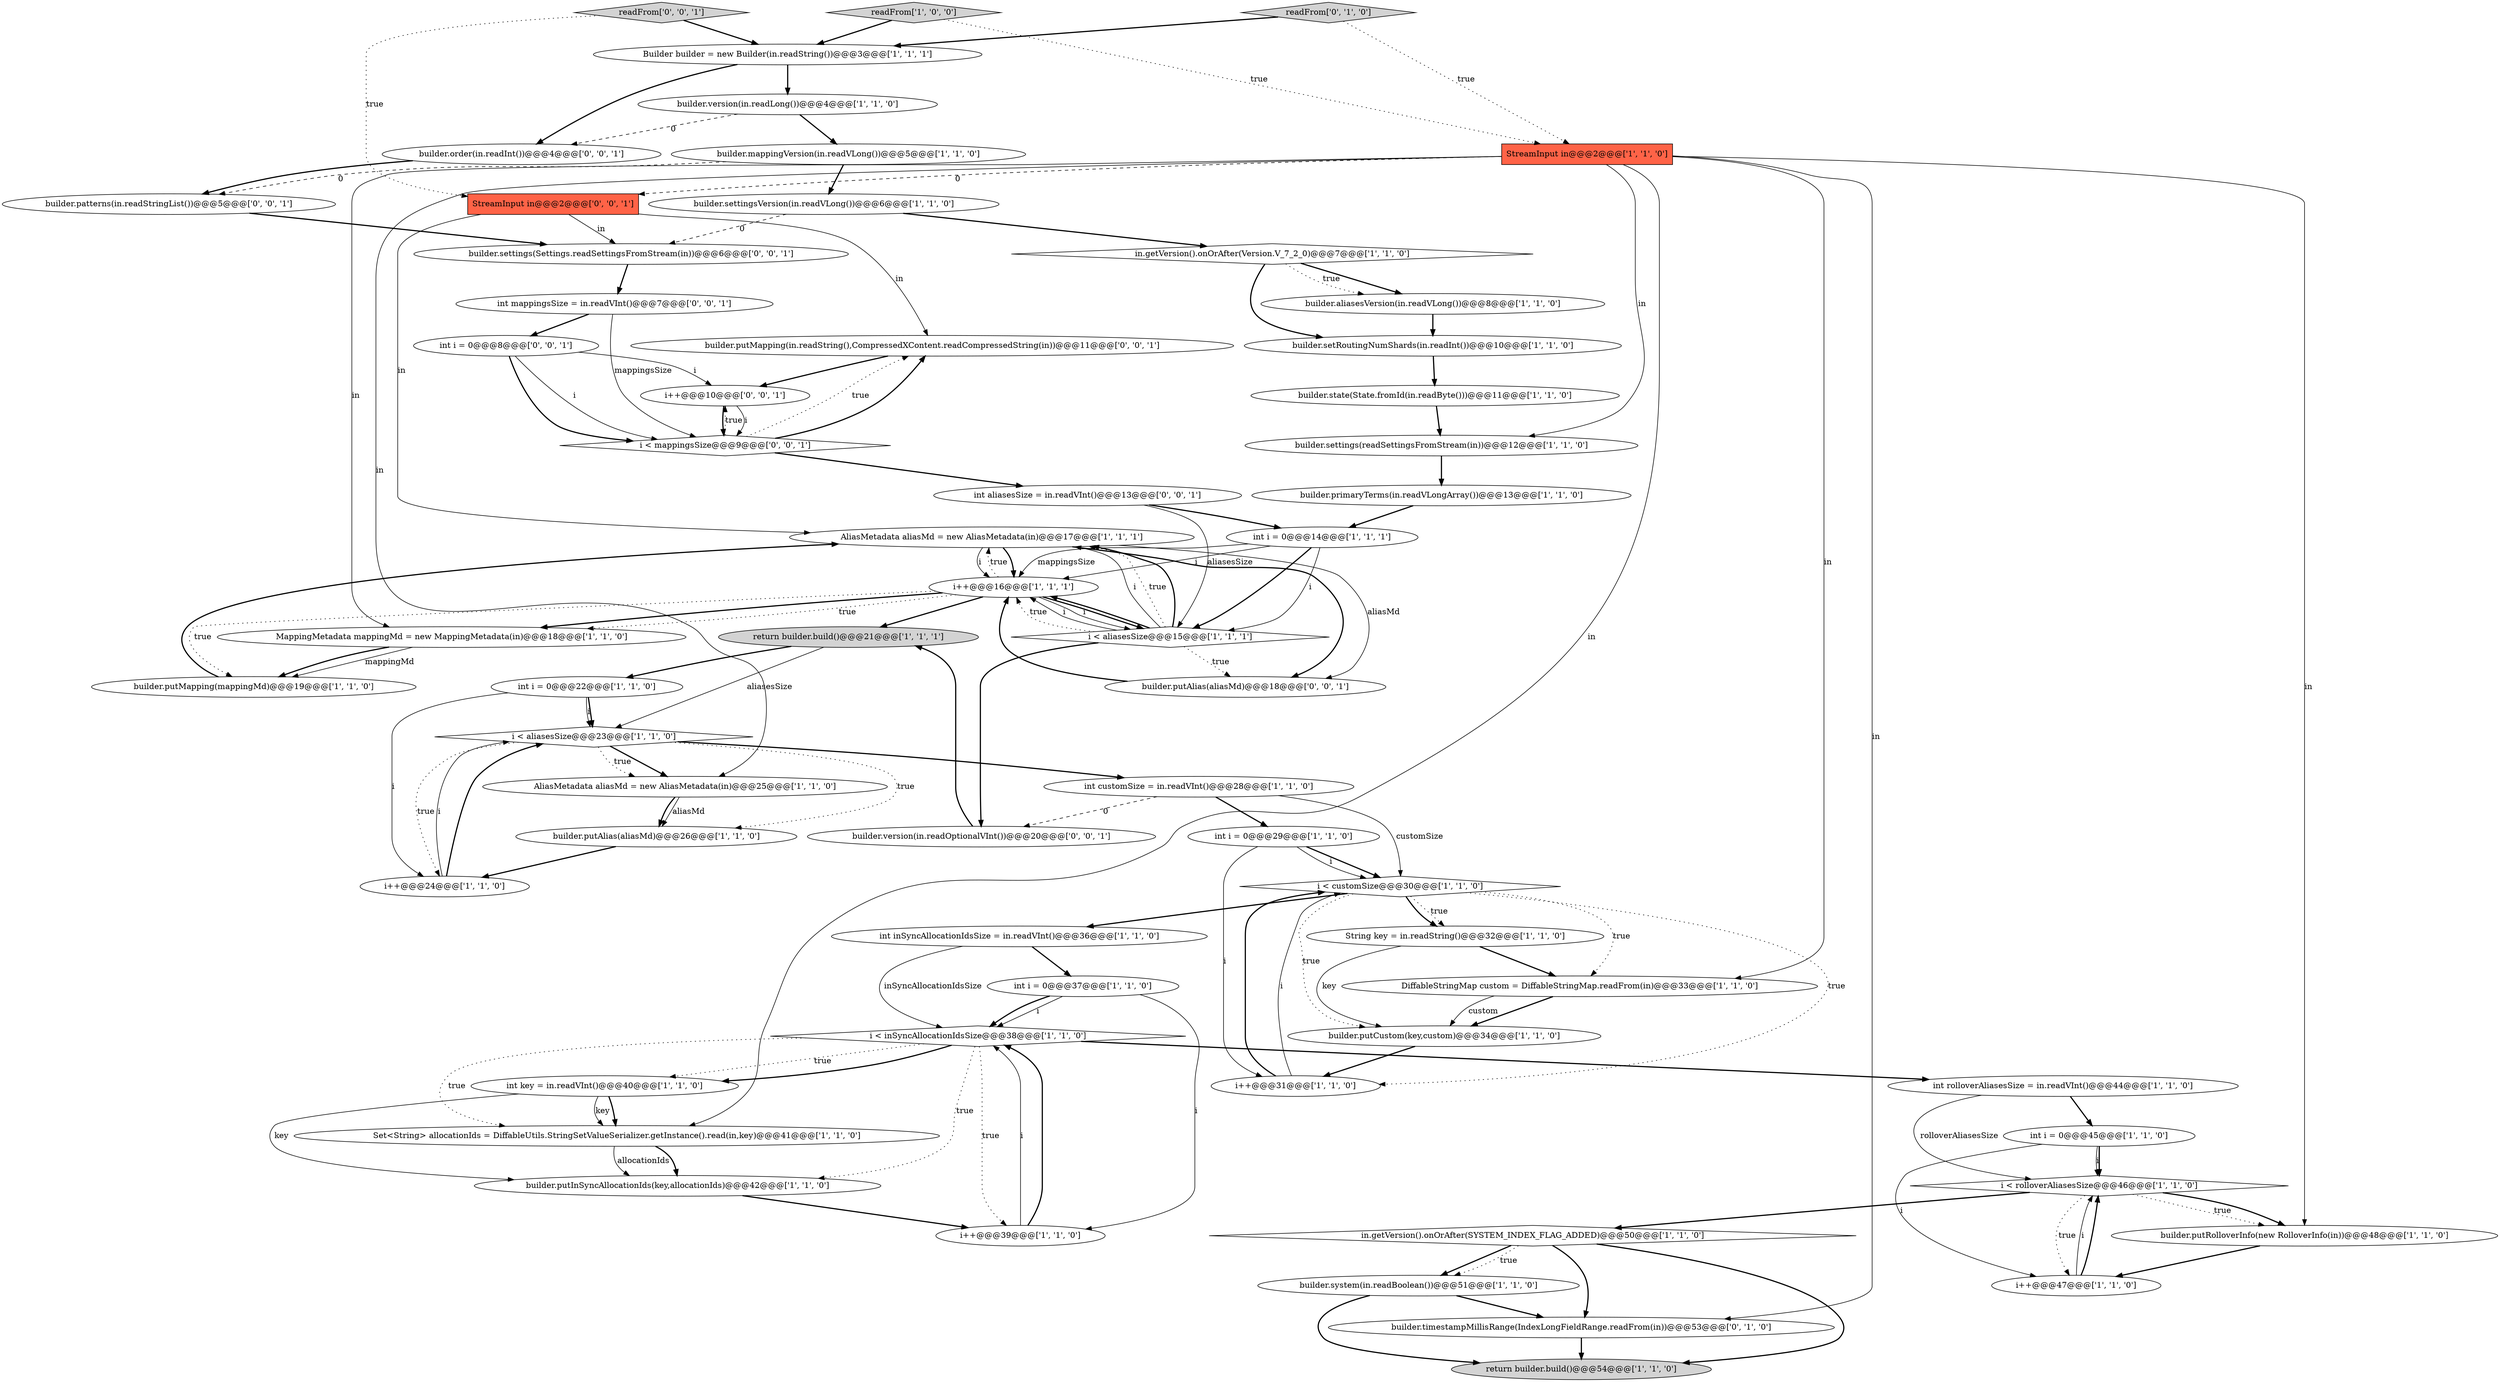 digraph {
50 [style = filled, label = "StreamInput in@@@2@@@['0', '0', '1']", fillcolor = tomato, shape = box image = "AAA0AAABBB3BBB"];
27 [style = filled, label = "return builder.build()@@@54@@@['1', '1', '0']", fillcolor = lightgray, shape = ellipse image = "AAA0AAABBB1BBB"];
60 [style = filled, label = "int i = 0@@@8@@@['0', '0', '1']", fillcolor = white, shape = ellipse image = "AAA0AAABBB3BBB"];
12 [style = filled, label = "Builder builder = new Builder(in.readString())@@@3@@@['1', '1', '1']", fillcolor = white, shape = ellipse image = "AAA0AAABBB1BBB"];
22 [style = filled, label = "builder.settings(readSettingsFromStream(in))@@@12@@@['1', '1', '0']", fillcolor = white, shape = ellipse image = "AAA0AAABBB1BBB"];
43 [style = filled, label = "String key = in.readString()@@@32@@@['1', '1', '0']", fillcolor = white, shape = ellipse image = "AAA0AAABBB1BBB"];
29 [style = filled, label = "int i = 0@@@37@@@['1', '1', '0']", fillcolor = white, shape = ellipse image = "AAA0AAABBB1BBB"];
11 [style = filled, label = "return builder.build()@@@21@@@['1', '1', '1']", fillcolor = lightgray, shape = ellipse image = "AAA0AAABBB1BBB"];
44 [style = filled, label = "AliasMetadata aliasMd = new AliasMetadata(in)@@@17@@@['1', '1', '1']", fillcolor = white, shape = ellipse image = "AAA0AAABBB1BBB"];
52 [style = filled, label = "builder.putMapping(in.readString(),CompressedXContent.readCompressedString(in))@@@11@@@['0', '0', '1']", fillcolor = white, shape = ellipse image = "AAA0AAABBB3BBB"];
41 [style = filled, label = "builder.putCustom(key,custom)@@@34@@@['1', '1', '0']", fillcolor = white, shape = ellipse image = "AAA0AAABBB1BBB"];
25 [style = filled, label = "builder.putRolloverInfo(new RolloverInfo(in))@@@48@@@['1', '1', '0']", fillcolor = white, shape = ellipse image = "AAA0AAABBB1BBB"];
17 [style = filled, label = "builder.primaryTerms(in.readVLongArray())@@@13@@@['1', '1', '0']", fillcolor = white, shape = ellipse image = "AAA0AAABBB1BBB"];
28 [style = filled, label = "builder.aliasesVersion(in.readVLong())@@@8@@@['1', '1', '0']", fillcolor = white, shape = ellipse image = "AAA0AAABBB1BBB"];
34 [style = filled, label = "builder.state(State.fromId(in.readByte()))@@@11@@@['1', '1', '0']", fillcolor = white, shape = ellipse image = "AAA0AAABBB1BBB"];
33 [style = filled, label = "builder.setRoutingNumShards(in.readInt())@@@10@@@['1', '1', '0']", fillcolor = white, shape = ellipse image = "AAA0AAABBB1BBB"];
3 [style = filled, label = "int customSize = in.readVInt()@@@28@@@['1', '1', '0']", fillcolor = white, shape = ellipse image = "AAA0AAABBB1BBB"];
38 [style = filled, label = "i++@@@31@@@['1', '1', '0']", fillcolor = white, shape = ellipse image = "AAA0AAABBB1BBB"];
32 [style = filled, label = "int i = 0@@@45@@@['1', '1', '0']", fillcolor = white, shape = ellipse image = "AAA0AAABBB1BBB"];
47 [style = filled, label = "builder.timestampMillisRange(IndexLongFieldRange.readFrom(in))@@@53@@@['0', '1', '0']", fillcolor = white, shape = ellipse image = "AAA1AAABBB2BBB"];
54 [style = filled, label = "builder.patterns(in.readStringList())@@@5@@@['0', '0', '1']", fillcolor = white, shape = ellipse image = "AAA0AAABBB3BBB"];
10 [style = filled, label = "readFrom['1', '0', '0']", fillcolor = lightgray, shape = diamond image = "AAA0AAABBB1BBB"];
48 [style = filled, label = "int mappingsSize = in.readVInt()@@@7@@@['0', '0', '1']", fillcolor = white, shape = ellipse image = "AAA0AAABBB3BBB"];
16 [style = filled, label = "int inSyncAllocationIdsSize = in.readVInt()@@@36@@@['1', '1', '0']", fillcolor = white, shape = ellipse image = "AAA0AAABBB1BBB"];
18 [style = filled, label = "int i = 0@@@22@@@['1', '1', '0']", fillcolor = white, shape = ellipse image = "AAA0AAABBB1BBB"];
35 [style = filled, label = "i < aliasesSize@@@23@@@['1', '1', '0']", fillcolor = white, shape = diamond image = "AAA0AAABBB1BBB"];
31 [style = filled, label = "i < aliasesSize@@@15@@@['1', '1', '1']", fillcolor = white, shape = diamond image = "AAA0AAABBB1BBB"];
9 [style = filled, label = "i < customSize@@@30@@@['1', '1', '0']", fillcolor = white, shape = diamond image = "AAA0AAABBB1BBB"];
8 [style = filled, label = "i++@@@16@@@['1', '1', '1']", fillcolor = white, shape = ellipse image = "AAA0AAABBB1BBB"];
19 [style = filled, label = "builder.system(in.readBoolean())@@@51@@@['1', '1', '0']", fillcolor = white, shape = ellipse image = "AAA0AAABBB1BBB"];
39 [style = filled, label = "in.getVersion().onOrAfter(Version.V_7_2_0)@@@7@@@['1', '1', '0']", fillcolor = white, shape = diamond image = "AAA0AAABBB1BBB"];
1 [style = filled, label = "i < rolloverAliasesSize@@@46@@@['1', '1', '0']", fillcolor = white, shape = diamond image = "AAA0AAABBB1BBB"];
24 [style = filled, label = "MappingMetadata mappingMd = new MappingMetadata(in)@@@18@@@['1', '1', '0']", fillcolor = white, shape = ellipse image = "AAA0AAABBB1BBB"];
20 [style = filled, label = "builder.mappingVersion(in.readVLong())@@@5@@@['1', '1', '0']", fillcolor = white, shape = ellipse image = "AAA0AAABBB1BBB"];
57 [style = filled, label = "i++@@@10@@@['0', '0', '1']", fillcolor = white, shape = ellipse image = "AAA0AAABBB3BBB"];
0 [style = filled, label = "AliasMetadata aliasMd = new AliasMetadata(in)@@@25@@@['1', '1', '0']", fillcolor = white, shape = ellipse image = "AAA0AAABBB1BBB"];
26 [style = filled, label = "i < inSyncAllocationIdsSize@@@38@@@['1', '1', '0']", fillcolor = white, shape = diamond image = "AAA0AAABBB1BBB"];
4 [style = filled, label = "StreamInput in@@@2@@@['1', '1', '0']", fillcolor = tomato, shape = box image = "AAA0AAABBB1BBB"];
14 [style = filled, label = "in.getVersion().onOrAfter(SYSTEM_INDEX_FLAG_ADDED)@@@50@@@['1', '1', '0']", fillcolor = white, shape = diamond image = "AAA0AAABBB1BBB"];
5 [style = filled, label = "builder.putAlias(aliasMd)@@@26@@@['1', '1', '0']", fillcolor = white, shape = ellipse image = "AAA0AAABBB1BBB"];
23 [style = filled, label = "builder.settingsVersion(in.readVLong())@@@6@@@['1', '1', '0']", fillcolor = white, shape = ellipse image = "AAA0AAABBB1BBB"];
49 [style = filled, label = "builder.putAlias(aliasMd)@@@18@@@['0', '0', '1']", fillcolor = white, shape = ellipse image = "AAA0AAABBB3BBB"];
53 [style = filled, label = "builder.order(in.readInt())@@@4@@@['0', '0', '1']", fillcolor = white, shape = ellipse image = "AAA0AAABBB3BBB"];
56 [style = filled, label = "int aliasesSize = in.readVInt()@@@13@@@['0', '0', '1']", fillcolor = white, shape = ellipse image = "AAA0AAABBB3BBB"];
36 [style = filled, label = "i++@@@47@@@['1', '1', '0']", fillcolor = white, shape = ellipse image = "AAA0AAABBB1BBB"];
13 [style = filled, label = "int key = in.readVInt()@@@40@@@['1', '1', '0']", fillcolor = white, shape = ellipse image = "AAA0AAABBB1BBB"];
46 [style = filled, label = "readFrom['0', '1', '0']", fillcolor = lightgray, shape = diamond image = "AAA0AAABBB2BBB"];
51 [style = filled, label = "readFrom['0', '0', '1']", fillcolor = lightgray, shape = diamond image = "AAA0AAABBB3BBB"];
59 [style = filled, label = "builder.version(in.readOptionalVInt())@@@20@@@['0', '0', '1']", fillcolor = white, shape = ellipse image = "AAA0AAABBB3BBB"];
55 [style = filled, label = "builder.settings(Settings.readSettingsFromStream(in))@@@6@@@['0', '0', '1']", fillcolor = white, shape = ellipse image = "AAA0AAABBB3BBB"];
40 [style = filled, label = "int i = 0@@@14@@@['1', '1', '1']", fillcolor = white, shape = ellipse image = "AAA0AAABBB1BBB"];
45 [style = filled, label = "DiffableStringMap custom = DiffableStringMap.readFrom(in)@@@33@@@['1', '1', '0']", fillcolor = white, shape = ellipse image = "AAA0AAABBB1BBB"];
21 [style = filled, label = "int rolloverAliasesSize = in.readVInt()@@@44@@@['1', '1', '0']", fillcolor = white, shape = ellipse image = "AAA0AAABBB1BBB"];
37 [style = filled, label = "int i = 0@@@29@@@['1', '1', '0']", fillcolor = white, shape = ellipse image = "AAA0AAABBB1BBB"];
7 [style = filled, label = "builder.putInSyncAllocationIds(key,allocationIds)@@@42@@@['1', '1', '0']", fillcolor = white, shape = ellipse image = "AAA0AAABBB1BBB"];
15 [style = filled, label = "builder.putMapping(mappingMd)@@@19@@@['1', '1', '0']", fillcolor = white, shape = ellipse image = "AAA0AAABBB1BBB"];
30 [style = filled, label = "builder.version(in.readLong())@@@4@@@['1', '1', '0']", fillcolor = white, shape = ellipse image = "AAA0AAABBB1BBB"];
2 [style = filled, label = "i++@@@39@@@['1', '1', '0']", fillcolor = white, shape = ellipse image = "AAA0AAABBB1BBB"];
58 [style = filled, label = "i < mappingsSize@@@9@@@['0', '0', '1']", fillcolor = white, shape = diamond image = "AAA0AAABBB3BBB"];
42 [style = filled, label = "i++@@@24@@@['1', '1', '0']", fillcolor = white, shape = ellipse image = "AAA0AAABBB1BBB"];
6 [style = filled, label = "Set<String> allocationIds = DiffableUtils.StringSetValueSerializer.getInstance().read(in,key)@@@41@@@['1', '1', '0']", fillcolor = white, shape = ellipse image = "AAA0AAABBB1BBB"];
51->50 [style = dotted, label="true"];
20->23 [style = bold, label=""];
43->45 [style = bold, label=""];
21->32 [style = bold, label=""];
8->24 [style = dotted, label="true"];
16->26 [style = solid, label="inSyncAllocationIdsSize"];
52->57 [style = bold, label=""];
43->41 [style = solid, label="key"];
40->31 [style = solid, label="i"];
13->6 [style = bold, label=""];
33->34 [style = bold, label=""];
26->7 [style = dotted, label="true"];
45->41 [style = bold, label=""];
44->49 [style = solid, label="aliasMd"];
58->52 [style = dotted, label="true"];
14->19 [style = bold, label=""];
8->31 [style = bold, label=""];
50->44 [style = solid, label="in"];
31->49 [style = dotted, label="true"];
12->30 [style = bold, label=""];
19->27 [style = bold, label=""];
42->35 [style = solid, label="i"];
35->0 [style = bold, label=""];
8->15 [style = dotted, label="true"];
6->7 [style = solid, label="allocationIds"];
51->12 [style = bold, label=""];
41->38 [style = bold, label=""];
44->49 [style = bold, label=""];
3->37 [style = bold, label=""];
60->58 [style = bold, label=""];
14->47 [style = bold, label=""];
4->50 [style = dashed, label="0"];
8->31 [style = solid, label="i"];
42->35 [style = bold, label=""];
31->44 [style = dotted, label="true"];
4->22 [style = solid, label="in"];
11->35 [style = solid, label="aliasesSize"];
2->26 [style = solid, label="i"];
26->6 [style = dotted, label="true"];
13->6 [style = solid, label="key"];
31->44 [style = bold, label=""];
35->3 [style = bold, label=""];
39->33 [style = bold, label=""];
26->21 [style = bold, label=""];
2->26 [style = bold, label=""];
47->27 [style = bold, label=""];
26->13 [style = bold, label=""];
31->44 [style = solid, label="i"];
48->60 [style = bold, label=""];
50->52 [style = solid, label="in"];
9->16 [style = bold, label=""];
1->25 [style = dotted, label="true"];
58->56 [style = bold, label=""];
32->1 [style = solid, label="i"];
11->18 [style = bold, label=""];
49->8 [style = bold, label=""];
22->17 [style = bold, label=""];
23->55 [style = dashed, label="0"];
32->36 [style = solid, label="i"];
5->42 [style = bold, label=""];
1->14 [style = bold, label=""];
1->25 [style = bold, label=""];
56->31 [style = solid, label="aliasesSize"];
40->8 [style = solid, label="mappingsSize"];
38->9 [style = bold, label=""];
32->1 [style = bold, label=""];
18->42 [style = solid, label="i"];
56->40 [style = bold, label=""];
9->45 [style = dotted, label="true"];
4->47 [style = solid, label="in"];
18->35 [style = solid, label="i"];
3->9 [style = solid, label="customSize"];
35->5 [style = dotted, label="true"];
28->33 [style = bold, label=""];
45->41 [style = solid, label="custom"];
50->55 [style = solid, label="in"];
44->8 [style = bold, label=""];
38->9 [style = solid, label="i"];
34->22 [style = bold, label=""];
60->57 [style = solid, label="i"];
29->26 [style = solid, label="i"];
4->45 [style = solid, label="in"];
7->2 [style = bold, label=""];
53->54 [style = bold, label=""];
25->36 [style = bold, label=""];
31->8 [style = dotted, label="true"];
60->58 [style = solid, label="i"];
58->57 [style = dotted, label="true"];
12->53 [style = bold, label=""];
0->5 [style = solid, label="aliasMd"];
26->13 [style = dotted, label="true"];
24->15 [style = solid, label="mappingMd"];
40->8 [style = solid, label="i"];
40->31 [style = bold, label=""];
57->58 [style = solid, label="i"];
55->48 [style = bold, label=""];
16->29 [style = bold, label=""];
15->44 [style = bold, label=""];
19->47 [style = bold, label=""];
30->20 [style = bold, label=""];
3->59 [style = dashed, label="0"];
48->58 [style = solid, label="mappingsSize"];
31->8 [style = solid, label="i"];
26->2 [style = dotted, label="true"];
29->2 [style = solid, label="i"];
13->7 [style = solid, label="key"];
9->41 [style = dotted, label="true"];
37->38 [style = solid, label="i"];
21->1 [style = solid, label="rolloverAliasesSize"];
8->24 [style = bold, label=""];
36->1 [style = solid, label="i"];
37->9 [style = bold, label=""];
44->8 [style = solid, label="i"];
46->12 [style = bold, label=""];
18->35 [style = bold, label=""];
20->54 [style = dashed, label="0"];
57->58 [style = bold, label=""];
14->27 [style = bold, label=""];
35->42 [style = dotted, label="true"];
54->55 [style = bold, label=""];
4->24 [style = solid, label="in"];
39->28 [style = bold, label=""];
4->6 [style = solid, label="in"];
31->8 [style = bold, label=""];
24->15 [style = bold, label=""];
31->59 [style = bold, label=""];
39->28 [style = dotted, label="true"];
23->39 [style = bold, label=""];
1->36 [style = dotted, label="true"];
4->0 [style = solid, label="in"];
30->53 [style = dashed, label="0"];
9->43 [style = dotted, label="true"];
35->0 [style = dotted, label="true"];
10->12 [style = bold, label=""];
8->11 [style = bold, label=""];
58->52 [style = bold, label=""];
4->25 [style = solid, label="in"];
46->4 [style = dotted, label="true"];
10->4 [style = dotted, label="true"];
9->38 [style = dotted, label="true"];
9->43 [style = bold, label=""];
37->9 [style = solid, label="i"];
36->1 [style = bold, label=""];
59->11 [style = bold, label=""];
8->44 [style = dotted, label="true"];
14->19 [style = dotted, label="true"];
0->5 [style = bold, label=""];
6->7 [style = bold, label=""];
17->40 [style = bold, label=""];
29->26 [style = bold, label=""];
}
